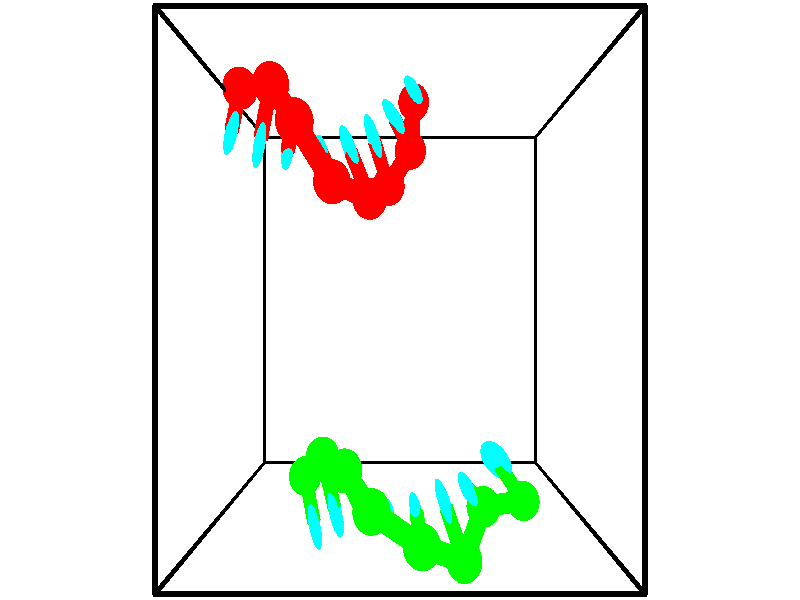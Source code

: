 // switches for output
#declare DRAW_BASES = 1; // possible values are 0, 1; only relevant for DNA ribbons
#declare DRAW_BASES_TYPE = 3; // possible values are 1, 2, 3; only relevant for DNA ribbons
#declare DRAW_FOG = 0; // set to 1 to enable fog

#include "colors.inc"

#include "transforms.inc"
background { rgb <1, 1, 1>}

#default {
   normal{
       ripples 0.25
       frequency 0.20
       turbulence 0.2
       lambda 5
   }
	finish {
		phong 0.1
		phong_size 40.
	}
}

// original window dimensions: 1024x640


// camera settings

camera {
	sky <-0, 1, 0>
	up <-0, 1, 0>
	right 1.6 * <1, 0, 0>
	location <2.5, 2.5, 11.1562>
	look_at <2.5, 2.5, 2.5>
	direction <0, 0, -8.6562>
	angle 67.0682
}


# declare cpy_camera_pos = <2.5, 2.5, 11.1562>;
# if (DRAW_FOG = 1)
fog {
	fog_type 2
	up vnormalize(cpy_camera_pos)
	color rgbt<1,1,1,0.3>
	distance 1e-5
	fog_alt 3e-3
	fog_offset 4
}
# end


// LIGHTS

# declare lum = 6;
global_settings {
	ambient_light rgb lum * <0.05, 0.05, 0.05>
	max_trace_level 15
}# declare cpy_direct_light_amount = 0.25;
light_source
{	1000 * <-1, -1, 1>,
	rgb lum * cpy_direct_light_amount
	parallel
}

light_source
{	1000 * <1, 1, -1>,
	rgb lum * cpy_direct_light_amount
	parallel
}

// strand 0

// nucleotide -1

// particle -1
sphere {
	<0.172732, 5.069308, 2.369300> 0.250000
	pigment { color rgbt <1,0,0,0> }
	no_shadow
}
cylinder {
	<0.150070, 4.716475, 2.556370>,  <0.136473, 4.504775, 2.668612>, 0.100000
	pigment { color rgbt <1,0,0,0> }
	no_shadow
}
cylinder {
	<0.150070, 4.716475, 2.556370>,  <0.172732, 5.069308, 2.369300>, 0.100000
	pigment { color rgbt <1,0,0,0> }
	no_shadow
}

// particle -1
sphere {
	<0.150070, 4.716475, 2.556370> 0.100000
	pigment { color rgbt <1,0,0,0> }
	no_shadow
}
sphere {
	0, 1
	scale<0.080000,0.200000,0.300000>
	matrix <0.870632, -0.272920, -0.409285,
		0.488661, 0.383986, 0.783432,
		-0.056654, -0.882083, 0.467676,
		0.133074, 4.451850, 2.696672>
	pigment { color rgbt <0,1,1,0> }
	no_shadow
}
cylinder {
	<0.710897, 4.995203, 2.794686>,  <0.172732, 5.069308, 2.369300>, 0.130000
	pigment { color rgbt <1,0,0,0> }
	no_shadow
}

// nucleotide -1

// particle -1
sphere {
	<0.710897, 4.995203, 2.794686> 0.250000
	pigment { color rgbt <1,0,0,0> }
	no_shadow
}
cylinder {
	<0.600700, 4.622103, 2.701668>,  <0.534582, 4.398242, 2.645857>, 0.100000
	pigment { color rgbt <1,0,0,0> }
	no_shadow
}
cylinder {
	<0.600700, 4.622103, 2.701668>,  <0.710897, 4.995203, 2.794686>, 0.100000
	pigment { color rgbt <1,0,0,0> }
	no_shadow
}

// particle -1
sphere {
	<0.600700, 4.622103, 2.701668> 0.100000
	pigment { color rgbt <1,0,0,0> }
	no_shadow
}
sphere {
	0, 1
	scale<0.080000,0.200000,0.300000>
	matrix <0.940575, -0.211583, -0.265614,
		0.198549, -0.291901, 0.935613,
		-0.275493, -0.932752, -0.232546,
		0.518053, 4.342277, 2.631904>
	pigment { color rgbt <0,1,1,0> }
	no_shadow
}
cylinder {
	<1.115363, 4.455920, 3.245556>,  <0.710897, 4.995203, 2.794686>, 0.130000
	pigment { color rgbt <1,0,0,0> }
	no_shadow
}

// nucleotide -1

// particle -1
sphere {
	<1.115363, 4.455920, 3.245556> 0.250000
	pigment { color rgbt <1,0,0,0> }
	no_shadow
}
cylinder {
	<0.994881, 4.340925, 2.881880>,  <0.922591, 4.271928, 2.663674>, 0.100000
	pigment { color rgbt <1,0,0,0> }
	no_shadow
}
cylinder {
	<0.994881, 4.340925, 2.881880>,  <1.115363, 4.455920, 3.245556>, 0.100000
	pigment { color rgbt <1,0,0,0> }
	no_shadow
}

// particle -1
sphere {
	<0.994881, 4.340925, 2.881880> 0.100000
	pigment { color rgbt <1,0,0,0> }
	no_shadow
}
sphere {
	0, 1
	scale<0.080000,0.200000,0.300000>
	matrix <0.953556, -0.093225, -0.286426,
		-0.002415, -0.953236, 0.302216,
		-0.301206, -0.287488, -0.909189,
		0.904519, 4.254679, 2.609123>
	pigment { color rgbt <0,1,1,0> }
	no_shadow
}
cylinder {
	<1.587479, 3.820554, 3.064330>,  <1.115363, 4.455920, 3.245556>, 0.130000
	pigment { color rgbt <1,0,0,0> }
	no_shadow
}

// nucleotide -1

// particle -1
sphere {
	<1.587479, 3.820554, 3.064330> 0.250000
	pigment { color rgbt <1,0,0,0> }
	no_shadow
}
cylinder {
	<1.474167, 4.062210, 2.766399>,  <1.406180, 4.207204, 2.587641>, 0.100000
	pigment { color rgbt <1,0,0,0> }
	no_shadow
}
cylinder {
	<1.474167, 4.062210, 2.766399>,  <1.587479, 3.820554, 3.064330>, 0.100000
	pigment { color rgbt <1,0,0,0> }
	no_shadow
}

// particle -1
sphere {
	<1.474167, 4.062210, 2.766399> 0.100000
	pigment { color rgbt <1,0,0,0> }
	no_shadow
}
sphere {
	0, 1
	scale<0.080000,0.200000,0.300000>
	matrix <0.956738, 0.231770, -0.175884,
		0.066370, -0.762428, -0.643660,
		-0.283280, 0.604141, -0.744827,
		1.389183, 4.243452, 2.542951>
	pigment { color rgbt <0,1,1,0> }
	no_shadow
}
cylinder {
	<2.063429, 3.715141, 2.453481>,  <1.587479, 3.820554, 3.064330>, 0.130000
	pigment { color rgbt <1,0,0,0> }
	no_shadow
}

// nucleotide -1

// particle -1
sphere {
	<2.063429, 3.715141, 2.453481> 0.250000
	pigment { color rgbt <1,0,0,0> }
	no_shadow
}
cylinder {
	<1.891022, 4.073711, 2.412209>,  <1.787578, 4.288854, 2.387445>, 0.100000
	pigment { color rgbt <1,0,0,0> }
	no_shadow
}
cylinder {
	<1.891022, 4.073711, 2.412209>,  <2.063429, 3.715141, 2.453481>, 0.100000
	pigment { color rgbt <1,0,0,0> }
	no_shadow
}

// particle -1
sphere {
	<1.891022, 4.073711, 2.412209> 0.100000
	pigment { color rgbt <1,0,0,0> }
	no_shadow
}
sphere {
	0, 1
	scale<0.080000,0.200000,0.300000>
	matrix <0.884268, 0.396840, -0.246147,
		-0.179706, -0.197334, -0.963725,
		-0.431017, 0.896425, -0.103181,
		1.761717, 4.342639, 2.381254>
	pigment { color rgbt <0,1,1,0> }
	no_shadow
}
cylinder {
	<2.322471, 3.965534, 1.806703>,  <2.063429, 3.715141, 2.453481>, 0.130000
	pigment { color rgbt <1,0,0,0> }
	no_shadow
}

// nucleotide -1

// particle -1
sphere {
	<2.322471, 3.965534, 1.806703> 0.250000
	pigment { color rgbt <1,0,0,0> }
	no_shadow
}
cylinder {
	<2.194931, 4.285425, 2.010181>,  <2.118407, 4.477360, 2.132268>, 0.100000
	pigment { color rgbt <1,0,0,0> }
	no_shadow
}
cylinder {
	<2.194931, 4.285425, 2.010181>,  <2.322471, 3.965534, 1.806703>, 0.100000
	pigment { color rgbt <1,0,0,0> }
	no_shadow
}

// particle -1
sphere {
	<2.194931, 4.285425, 2.010181> 0.100000
	pigment { color rgbt <1,0,0,0> }
	no_shadow
}
sphere {
	0, 1
	scale<0.080000,0.200000,0.300000>
	matrix <0.891008, 0.435913, -0.126822,
		-0.323170, 0.412815, -0.851554,
		-0.318850, 0.799727, 0.508696,
		2.099276, 4.525343, 2.162790>
	pigment { color rgbt <0,1,1,0> }
	no_shadow
}
cylinder {
	<2.665703, 4.496538, 1.464838>,  <2.322471, 3.965534, 1.806703>, 0.130000
	pigment { color rgbt <1,0,0,0> }
	no_shadow
}

// nucleotide -1

// particle -1
sphere {
	<2.665703, 4.496538, 1.464838> 0.250000
	pigment { color rgbt <1,0,0,0> }
	no_shadow
}
cylinder {
	<2.516273, 4.673611, 1.790899>,  <2.426616, 4.779855, 1.986536>, 0.100000
	pigment { color rgbt <1,0,0,0> }
	no_shadow
}
cylinder {
	<2.516273, 4.673611, 1.790899>,  <2.665703, 4.496538, 1.464838>, 0.100000
	pigment { color rgbt <1,0,0,0> }
	no_shadow
}

// particle -1
sphere {
	<2.516273, 4.673611, 1.790899> 0.100000
	pigment { color rgbt <1,0,0,0> }
	no_shadow
}
sphere {
	0, 1
	scale<0.080000,0.200000,0.300000>
	matrix <0.733463, 0.678948, -0.032578,
		-0.567868, 0.585715, -0.578328,
		-0.373574, 0.442683, 0.815153,
		2.404201, 4.806416, 2.035445>
	pigment { color rgbt <0,1,1,0> }
	no_shadow
}
cylinder {
	<2.723412, 5.185315, 1.319150>,  <2.665703, 4.496538, 1.464838>, 0.130000
	pigment { color rgbt <1,0,0,0> }
	no_shadow
}

// nucleotide -1

// particle -1
sphere {
	<2.723412, 5.185315, 1.319150> 0.250000
	pigment { color rgbt <1,0,0,0> }
	no_shadow
}
cylinder {
	<2.711685, 5.165047, 1.718464>,  <2.704649, 5.152886, 1.958052>, 0.100000
	pigment { color rgbt <1,0,0,0> }
	no_shadow
}
cylinder {
	<2.711685, 5.165047, 1.718464>,  <2.723412, 5.185315, 1.319150>, 0.100000
	pigment { color rgbt <1,0,0,0> }
	no_shadow
}

// particle -1
sphere {
	<2.711685, 5.165047, 1.718464> 0.100000
	pigment { color rgbt <1,0,0,0> }
	no_shadow
}
sphere {
	0, 1
	scale<0.080000,0.200000,0.300000>
	matrix <0.780493, 0.622781, 0.054532,
		-0.624476, 0.780753, 0.021287,
		-0.029319, -0.050669, 0.998285,
		2.702890, 5.149846, 2.017949>
	pigment { color rgbt <0,1,1,0> }
	no_shadow
}
// strand 1

// nucleotide -1

// particle -1
sphere {
	<4.391145, -0.073229, 1.868157> 0.250000
	pigment { color rgbt <0,1,0,0> }
	no_shadow
}
cylinder {
	<4.145943, 0.237354, 1.926582>,  <3.998821, 0.423704, 1.961638>, 0.100000
	pigment { color rgbt <0,1,0,0> }
	no_shadow
}
cylinder {
	<4.145943, 0.237354, 1.926582>,  <4.391145, -0.073229, 1.868157>, 0.100000
	pigment { color rgbt <0,1,0,0> }
	no_shadow
}

// particle -1
sphere {
	<4.145943, 0.237354, 1.926582> 0.100000
	pigment { color rgbt <0,1,0,0> }
	no_shadow
}
sphere {
	0, 1
	scale<0.080000,0.200000,0.300000>
	matrix <0.320731, 0.413515, -0.852136,
		-0.722048, -0.475518, -0.502522,
		-0.613007, 0.776459, 0.146064,
		3.962041, 0.470292, 1.970402>
	pigment { color rgbt <0,1,1,0> }
	no_shadow
}
cylinder {
	<3.742839, -0.068181, 2.153440>,  <4.391145, -0.073229, 1.868157>, 0.130000
	pigment { color rgbt <0,1,0,0> }
	no_shadow
}

// nucleotide -1

// particle -1
sphere {
	<3.742839, -0.068181, 2.153440> 0.250000
	pigment { color rgbt <0,1,0,0> }
	no_shadow
}
cylinder {
	<3.576828, 0.135548, 2.454994>,  <3.477221, 0.257785, 2.635927>, 0.100000
	pigment { color rgbt <0,1,0,0> }
	no_shadow
}
cylinder {
	<3.576828, 0.135548, 2.454994>,  <3.742839, -0.068181, 2.153440>, 0.100000
	pigment { color rgbt <0,1,0,0> }
	no_shadow
}

// particle -1
sphere {
	<3.576828, 0.135548, 2.454994> 0.100000
	pigment { color rgbt <0,1,0,0> }
	no_shadow
}
sphere {
	0, 1
	scale<0.080000,0.200000,0.300000>
	matrix <-0.860100, -0.489788, -0.142604,
		0.296613, -0.707602, 0.641343,
		-0.415029, 0.509321, 0.753886,
		3.452319, 0.288344, 2.681160>
	pigment { color rgbt <0,1,1,0> }
	no_shadow
}
cylinder {
	<3.390760, -0.517889, 2.773424>,  <3.742839, -0.068181, 2.153440>, 0.130000
	pigment { color rgbt <0,1,0,0> }
	no_shadow
}

// nucleotide -1

// particle -1
sphere {
	<3.390760, -0.517889, 2.773424> 0.250000
	pigment { color rgbt <0,1,0,0> }
	no_shadow
}
cylinder {
	<3.245201, -0.173012, 2.632456>,  <3.157866, 0.033915, 2.547875>, 0.100000
	pigment { color rgbt <0,1,0,0> }
	no_shadow
}
cylinder {
	<3.245201, -0.173012, 2.632456>,  <3.390760, -0.517889, 2.773424>, 0.100000
	pigment { color rgbt <0,1,0,0> }
	no_shadow
}

// particle -1
sphere {
	<3.245201, -0.173012, 2.632456> 0.100000
	pigment { color rgbt <0,1,0,0> }
	no_shadow
}
sphere {
	0, 1
	scale<0.080000,0.200000,0.300000>
	matrix <-0.904067, -0.417996, -0.089114,
		-0.224144, 0.286184, 0.931589,
		-0.363898, 0.862193, -0.352421,
		3.136032, 0.085646, 2.526729>
	pigment { color rgbt <0,1,1,0> }
	no_shadow
}
cylinder {
	<2.787722, -0.199712, 3.241920>,  <3.390760, -0.517889, 2.773424>, 0.130000
	pigment { color rgbt <0,1,0,0> }
	no_shadow
}

// nucleotide -1

// particle -1
sphere {
	<2.787722, -0.199712, 3.241920> 0.250000
	pigment { color rgbt <0,1,0,0> }
	no_shadow
}
cylinder {
	<2.755348, -0.090305, 2.858538>,  <2.735924, -0.024662, 2.628508>, 0.100000
	pigment { color rgbt <0,1,0,0> }
	no_shadow
}
cylinder {
	<2.755348, -0.090305, 2.858538>,  <2.787722, -0.199712, 3.241920>, 0.100000
	pigment { color rgbt <0,1,0,0> }
	no_shadow
}

// particle -1
sphere {
	<2.755348, -0.090305, 2.858538> 0.100000
	pigment { color rgbt <0,1,0,0> }
	no_shadow
}
sphere {
	0, 1
	scale<0.080000,0.200000,0.300000>
	matrix <-0.944491, -0.328244, -0.013916,
		-0.318414, 0.904127, 0.284899,
		-0.080934, 0.273515, -0.958457,
		2.731068, -0.008251, 2.571001>
	pigment { color rgbt <0,1,1,0> }
	no_shadow
}
cylinder {
	<2.126035, 0.183938, 3.235611>,  <2.787722, -0.199712, 3.241920>, 0.130000
	pigment { color rgbt <0,1,0,0> }
	no_shadow
}

// nucleotide -1

// particle -1
sphere {
	<2.126035, 0.183938, 3.235611> 0.250000
	pigment { color rgbt <0,1,0,0> }
	no_shadow
}
cylinder {
	<2.228310, 0.051357, 2.872345>,  <2.289675, -0.028191, 2.654385>, 0.100000
	pigment { color rgbt <0,1,0,0> }
	no_shadow
}
cylinder {
	<2.228310, 0.051357, 2.872345>,  <2.126035, 0.183938, 3.235611>, 0.100000
	pigment { color rgbt <0,1,0,0> }
	no_shadow
}

// particle -1
sphere {
	<2.228310, 0.051357, 2.872345> 0.100000
	pigment { color rgbt <0,1,0,0> }
	no_shadow
}
sphere {
	0, 1
	scale<0.080000,0.200000,0.300000>
	matrix <-0.966695, -0.098509, -0.236213,
		-0.011169, 0.938315, -0.345601,
		0.255687, -0.331453, -0.908165,
		2.305016, -0.048079, 2.599895>
	pigment { color rgbt <0,1,1,0> }
	no_shadow
}
cylinder {
	<1.731280, 0.543825, 2.857494>,  <2.126035, 0.183939, 3.235611>, 0.130000
	pigment { color rgbt <0,1,0,0> }
	no_shadow
}

// nucleotide -1

// particle -1
sphere {
	<1.731280, 0.543825, 2.857494> 0.250000
	pigment { color rgbt <0,1,0,0> }
	no_shadow
}
cylinder {
	<1.843750, 0.234814, 2.629761>,  <1.911232, 0.049407, 2.493121>, 0.100000
	pigment { color rgbt <0,1,0,0> }
	no_shadow
}
cylinder {
	<1.843750, 0.234814, 2.629761>,  <1.731280, 0.543825, 2.857494>, 0.100000
	pigment { color rgbt <0,1,0,0> }
	no_shadow
}

// particle -1
sphere {
	<1.843750, 0.234814, 2.629761> 0.100000
	pigment { color rgbt <0,1,0,0> }
	no_shadow
}
sphere {
	0, 1
	scale<0.080000,0.200000,0.300000>
	matrix <-0.953333, -0.292851, -0.073449,
		-0.109988, 0.563416, -0.818820,
		0.281174, -0.772529, -0.569333,
		1.928102, 0.003055, 2.458961>
	pigment { color rgbt <0,1,1,0> }
	no_shadow
}
cylinder {
	<1.351291, 0.556526, 2.195255>,  <1.731280, 0.543825, 2.857494>, 0.130000
	pigment { color rgbt <0,1,0,0> }
	no_shadow
}

// nucleotide -1

// particle -1
sphere {
	<1.351291, 0.556526, 2.195255> 0.250000
	pigment { color rgbt <0,1,0,0> }
	no_shadow
}
cylinder {
	<1.468140, 0.178165, 2.251730>,  <1.538249, -0.048851, 2.285615>, 0.100000
	pigment { color rgbt <0,1,0,0> }
	no_shadow
}
cylinder {
	<1.468140, 0.178165, 2.251730>,  <1.351291, 0.556526, 2.195255>, 0.100000
	pigment { color rgbt <0,1,0,0> }
	no_shadow
}

// particle -1
sphere {
	<1.468140, 0.178165, 2.251730> 0.100000
	pigment { color rgbt <0,1,0,0> }
	no_shadow
}
sphere {
	0, 1
	scale<0.080000,0.200000,0.300000>
	matrix <-0.950200, -0.303811, -0.069419,
		0.108558, -0.113878, -0.987546,
		0.292122, -0.945902, 0.141188,
		1.555776, -0.105605, 2.294086>
	pigment { color rgbt <0,1,1,0> }
	no_shadow
}
cylinder {
	<1.027862, 0.220929, 1.762815>,  <1.351291, 0.556526, 2.195255>, 0.130000
	pigment { color rgbt <0,1,0,0> }
	no_shadow
}

// nucleotide -1

// particle -1
sphere {
	<1.027862, 0.220929, 1.762815> 0.250000
	pigment { color rgbt <0,1,0,0> }
	no_shadow
}
cylinder {
	<1.144722, -0.076485, 2.003416>,  <1.214838, -0.254933, 2.147776>, 0.100000
	pigment { color rgbt <0,1,0,0> }
	no_shadow
}
cylinder {
	<1.144722, -0.076485, 2.003416>,  <1.027862, 0.220929, 1.762815>, 0.100000
	pigment { color rgbt <0,1,0,0> }
	no_shadow
}

// particle -1
sphere {
	<1.144722, -0.076485, 2.003416> 0.100000
	pigment { color rgbt <0,1,0,0> }
	no_shadow
}
sphere {
	0, 1
	scale<0.080000,0.200000,0.300000>
	matrix <-0.952116, -0.285399, 0.109652,
		0.090138, -0.604734, -0.791310,
		0.292149, -0.743535, 0.601502,
		1.232367, -0.299545, 2.183867>
	pigment { color rgbt <0,1,1,0> }
	no_shadow
}
// box output
cylinder {
	<0.000000, 0.000000, 0.000000>,  <5.000000, 0.000000, 0.000000>, 0.025000
	pigment { color rgbt <0,0,0,0> }
	no_shadow
}
cylinder {
	<0.000000, 0.000000, 0.000000>,  <0.000000, 5.000000, 0.000000>, 0.025000
	pigment { color rgbt <0,0,0,0> }
	no_shadow
}
cylinder {
	<0.000000, 0.000000, 0.000000>,  <0.000000, 0.000000, 5.000000>, 0.025000
	pigment { color rgbt <0,0,0,0> }
	no_shadow
}
cylinder {
	<5.000000, 5.000000, 5.000000>,  <0.000000, 5.000000, 5.000000>, 0.025000
	pigment { color rgbt <0,0,0,0> }
	no_shadow
}
cylinder {
	<5.000000, 5.000000, 5.000000>,  <5.000000, 0.000000, 5.000000>, 0.025000
	pigment { color rgbt <0,0,0,0> }
	no_shadow
}
cylinder {
	<5.000000, 5.000000, 5.000000>,  <5.000000, 5.000000, 0.000000>, 0.025000
	pigment { color rgbt <0,0,0,0> }
	no_shadow
}
cylinder {
	<0.000000, 0.000000, 5.000000>,  <0.000000, 5.000000, 5.000000>, 0.025000
	pigment { color rgbt <0,0,0,0> }
	no_shadow
}
cylinder {
	<0.000000, 0.000000, 5.000000>,  <5.000000, 0.000000, 5.000000>, 0.025000
	pigment { color rgbt <0,0,0,0> }
	no_shadow
}
cylinder {
	<5.000000, 5.000000, 0.000000>,  <0.000000, 5.000000, 0.000000>, 0.025000
	pigment { color rgbt <0,0,0,0> }
	no_shadow
}
cylinder {
	<5.000000, 5.000000, 0.000000>,  <5.000000, 0.000000, 0.000000>, 0.025000
	pigment { color rgbt <0,0,0,0> }
	no_shadow
}
cylinder {
	<5.000000, 0.000000, 5.000000>,  <5.000000, 0.000000, 0.000000>, 0.025000
	pigment { color rgbt <0,0,0,0> }
	no_shadow
}
cylinder {
	<0.000000, 5.000000, 0.000000>,  <0.000000, 5.000000, 5.000000>, 0.025000
	pigment { color rgbt <0,0,0,0> }
	no_shadow
}
// end of box output
